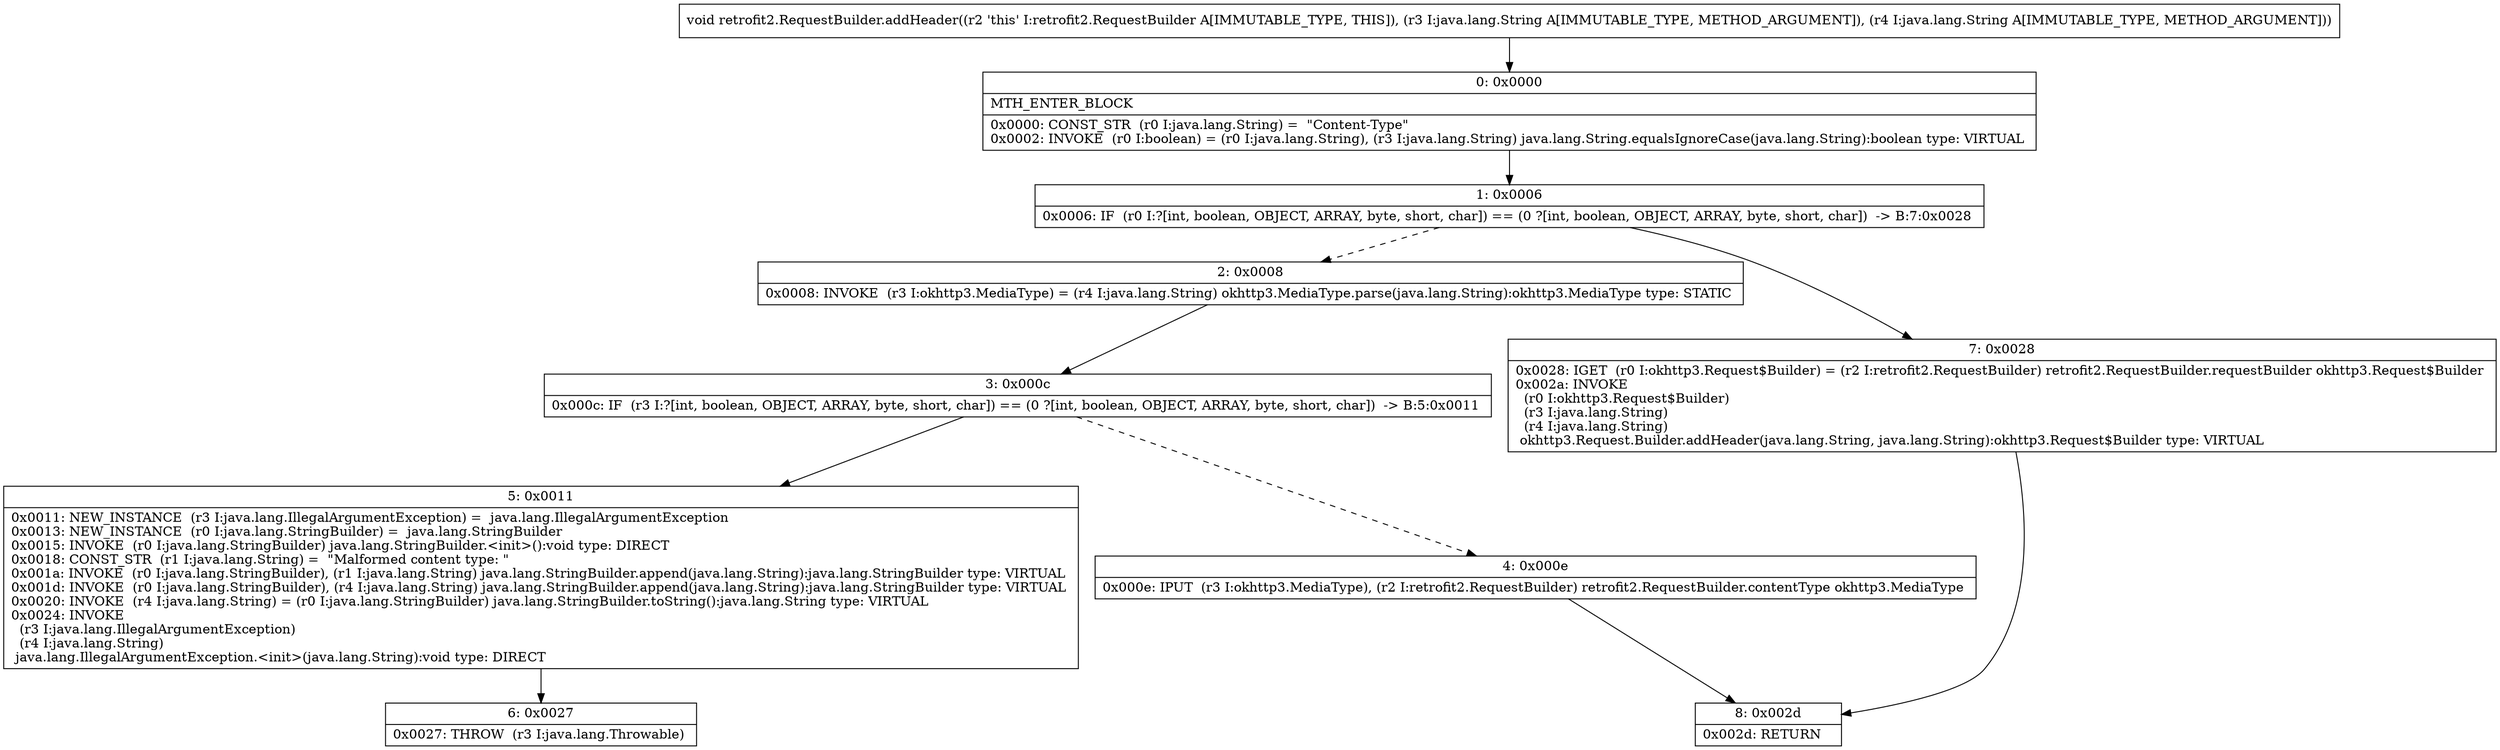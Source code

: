 digraph "CFG forretrofit2.RequestBuilder.addHeader(Ljava\/lang\/String;Ljava\/lang\/String;)V" {
Node_0 [shape=record,label="{0\:\ 0x0000|MTH_ENTER_BLOCK\l|0x0000: CONST_STR  (r0 I:java.lang.String) =  \"Content\-Type\" \l0x0002: INVOKE  (r0 I:boolean) = (r0 I:java.lang.String), (r3 I:java.lang.String) java.lang.String.equalsIgnoreCase(java.lang.String):boolean type: VIRTUAL \l}"];
Node_1 [shape=record,label="{1\:\ 0x0006|0x0006: IF  (r0 I:?[int, boolean, OBJECT, ARRAY, byte, short, char]) == (0 ?[int, boolean, OBJECT, ARRAY, byte, short, char])  \-\> B:7:0x0028 \l}"];
Node_2 [shape=record,label="{2\:\ 0x0008|0x0008: INVOKE  (r3 I:okhttp3.MediaType) = (r4 I:java.lang.String) okhttp3.MediaType.parse(java.lang.String):okhttp3.MediaType type: STATIC \l}"];
Node_3 [shape=record,label="{3\:\ 0x000c|0x000c: IF  (r3 I:?[int, boolean, OBJECT, ARRAY, byte, short, char]) == (0 ?[int, boolean, OBJECT, ARRAY, byte, short, char])  \-\> B:5:0x0011 \l}"];
Node_4 [shape=record,label="{4\:\ 0x000e|0x000e: IPUT  (r3 I:okhttp3.MediaType), (r2 I:retrofit2.RequestBuilder) retrofit2.RequestBuilder.contentType okhttp3.MediaType \l}"];
Node_5 [shape=record,label="{5\:\ 0x0011|0x0011: NEW_INSTANCE  (r3 I:java.lang.IllegalArgumentException) =  java.lang.IllegalArgumentException \l0x0013: NEW_INSTANCE  (r0 I:java.lang.StringBuilder) =  java.lang.StringBuilder \l0x0015: INVOKE  (r0 I:java.lang.StringBuilder) java.lang.StringBuilder.\<init\>():void type: DIRECT \l0x0018: CONST_STR  (r1 I:java.lang.String) =  \"Malformed content type: \" \l0x001a: INVOKE  (r0 I:java.lang.StringBuilder), (r1 I:java.lang.String) java.lang.StringBuilder.append(java.lang.String):java.lang.StringBuilder type: VIRTUAL \l0x001d: INVOKE  (r0 I:java.lang.StringBuilder), (r4 I:java.lang.String) java.lang.StringBuilder.append(java.lang.String):java.lang.StringBuilder type: VIRTUAL \l0x0020: INVOKE  (r4 I:java.lang.String) = (r0 I:java.lang.StringBuilder) java.lang.StringBuilder.toString():java.lang.String type: VIRTUAL \l0x0024: INVOKE  \l  (r3 I:java.lang.IllegalArgumentException)\l  (r4 I:java.lang.String)\l java.lang.IllegalArgumentException.\<init\>(java.lang.String):void type: DIRECT \l}"];
Node_6 [shape=record,label="{6\:\ 0x0027|0x0027: THROW  (r3 I:java.lang.Throwable) \l}"];
Node_7 [shape=record,label="{7\:\ 0x0028|0x0028: IGET  (r0 I:okhttp3.Request$Builder) = (r2 I:retrofit2.RequestBuilder) retrofit2.RequestBuilder.requestBuilder okhttp3.Request$Builder \l0x002a: INVOKE  \l  (r0 I:okhttp3.Request$Builder)\l  (r3 I:java.lang.String)\l  (r4 I:java.lang.String)\l okhttp3.Request.Builder.addHeader(java.lang.String, java.lang.String):okhttp3.Request$Builder type: VIRTUAL \l}"];
Node_8 [shape=record,label="{8\:\ 0x002d|0x002d: RETURN   \l}"];
MethodNode[shape=record,label="{void retrofit2.RequestBuilder.addHeader((r2 'this' I:retrofit2.RequestBuilder A[IMMUTABLE_TYPE, THIS]), (r3 I:java.lang.String A[IMMUTABLE_TYPE, METHOD_ARGUMENT]), (r4 I:java.lang.String A[IMMUTABLE_TYPE, METHOD_ARGUMENT])) }"];
MethodNode -> Node_0;
Node_0 -> Node_1;
Node_1 -> Node_2[style=dashed];
Node_1 -> Node_7;
Node_2 -> Node_3;
Node_3 -> Node_4[style=dashed];
Node_3 -> Node_5;
Node_4 -> Node_8;
Node_5 -> Node_6;
Node_7 -> Node_8;
}

